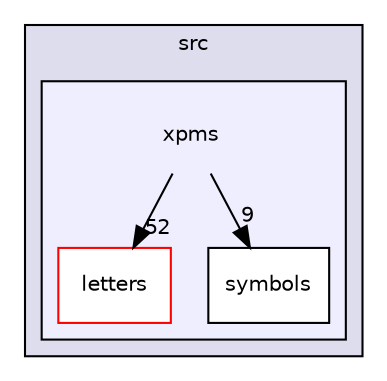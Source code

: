digraph "src/xpms" {
  compound=true
  node [ fontsize="10", fontname="Helvetica"];
  edge [ labelfontsize="10", labelfontname="Helvetica"];
  subgraph clusterdir_68267d1309a1af8e8297ef4c3efbcdba {
    graph [ bgcolor="#ddddee", pencolor="black", label="src" fontname="Helvetica", fontsize="10", URL="dir_68267d1309a1af8e8297ef4c3efbcdba.html"]
  subgraph clusterdir_4768879b15733c4f0f88b1ecd58b4754 {
    graph [ bgcolor="#eeeeff", pencolor="black", label="" URL="dir_4768879b15733c4f0f88b1ecd58b4754.html"];
    dir_4768879b15733c4f0f88b1ecd58b4754 [shape=plaintext label="xpms"];
    dir_a61ba81370166c94d40cbebec1f85b9e [shape=box label="letters" color="red" fillcolor="white" style="filled" URL="dir_a61ba81370166c94d40cbebec1f85b9e.html"];
    dir_6f0fca1de573a7466dec87d03aae9447 [shape=box label="symbols" color="black" fillcolor="white" style="filled" URL="dir_6f0fca1de573a7466dec87d03aae9447.html"];
  }
  }
  dir_4768879b15733c4f0f88b1ecd58b4754->dir_a61ba81370166c94d40cbebec1f85b9e [headlabel="52", labeldistance=1.5 headhref="dir_000007_000008.html"];
  dir_4768879b15733c4f0f88b1ecd58b4754->dir_6f0fca1de573a7466dec87d03aae9447 [headlabel="9", labeldistance=1.5 headhref="dir_000007_000011.html"];
}
